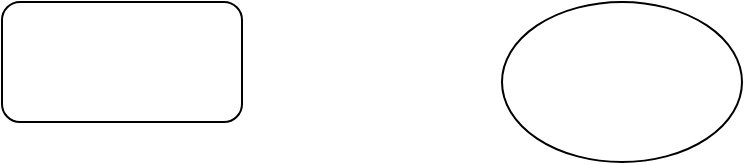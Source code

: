 <mxfile version="12.2.0" type="github" pages="1"><diagram id="RJrWflFxAzyOhQ8rOUpZ" name="Page-1"><mxGraphModel dx="768" dy="396" grid="1" gridSize="10" guides="1" tooltips="1" connect="1" arrows="1" fold="1" page="1" pageScale="1" pageWidth="850" pageHeight="1100" math="0" shadow="0"><root><mxCell id="0"/><mxCell id="1" parent="0"/><mxCell id="YNVYDkML0iBWy7hIrWbp-1" value="" style="rounded=1;whiteSpace=wrap;html=1;" vertex="1" parent="1"><mxGeometry x="250" y="130" width="120" height="60" as="geometry"/></mxCell><mxCell id="YNVYDkML0iBWy7hIrWbp-2" value="" style="ellipse;whiteSpace=wrap;html=1;" vertex="1" parent="1"><mxGeometry x="500" y="130" width="120" height="80" as="geometry"/></mxCell></root></mxGraphModel></diagram></mxfile>